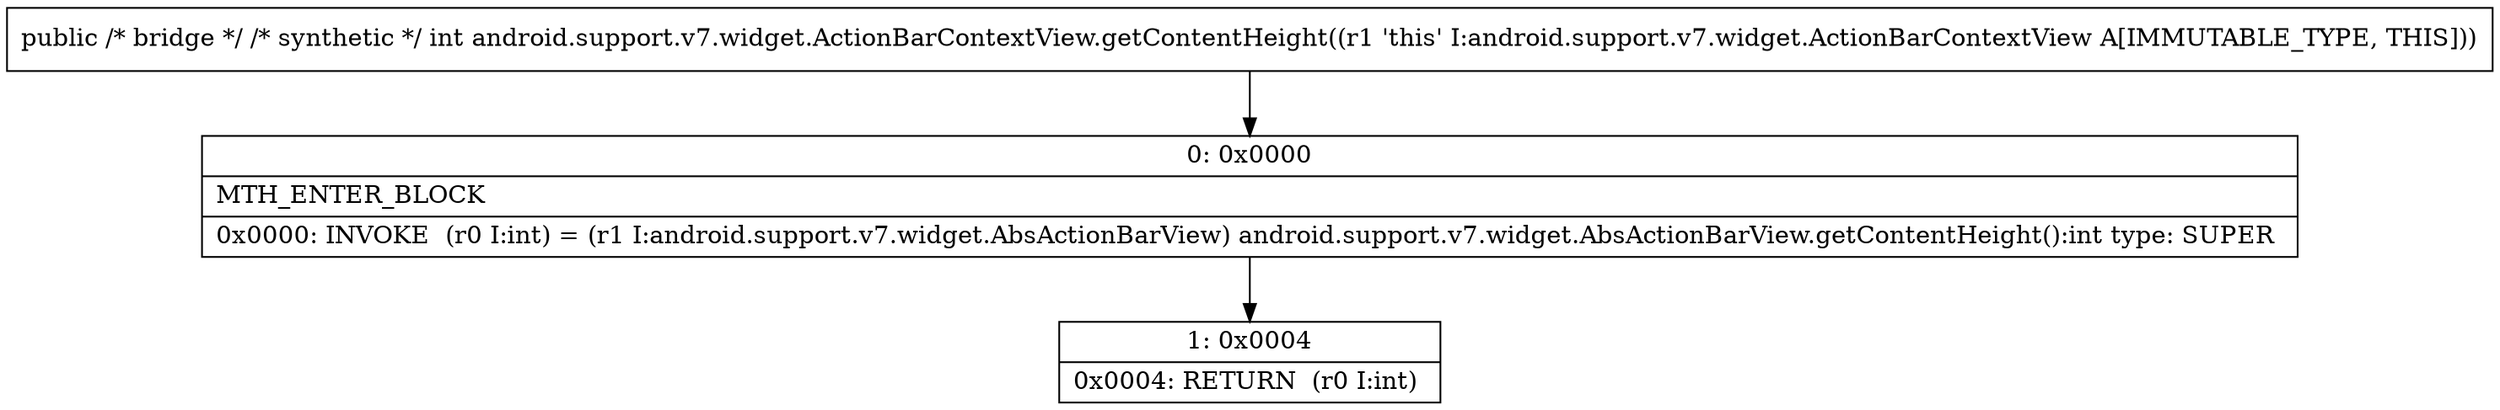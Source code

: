 digraph "CFG forandroid.support.v7.widget.ActionBarContextView.getContentHeight()I" {
Node_0 [shape=record,label="{0\:\ 0x0000|MTH_ENTER_BLOCK\l|0x0000: INVOKE  (r0 I:int) = (r1 I:android.support.v7.widget.AbsActionBarView) android.support.v7.widget.AbsActionBarView.getContentHeight():int type: SUPER \l}"];
Node_1 [shape=record,label="{1\:\ 0x0004|0x0004: RETURN  (r0 I:int) \l}"];
MethodNode[shape=record,label="{public \/* bridge *\/ \/* synthetic *\/ int android.support.v7.widget.ActionBarContextView.getContentHeight((r1 'this' I:android.support.v7.widget.ActionBarContextView A[IMMUTABLE_TYPE, THIS])) }"];
MethodNode -> Node_0;
Node_0 -> Node_1;
}

